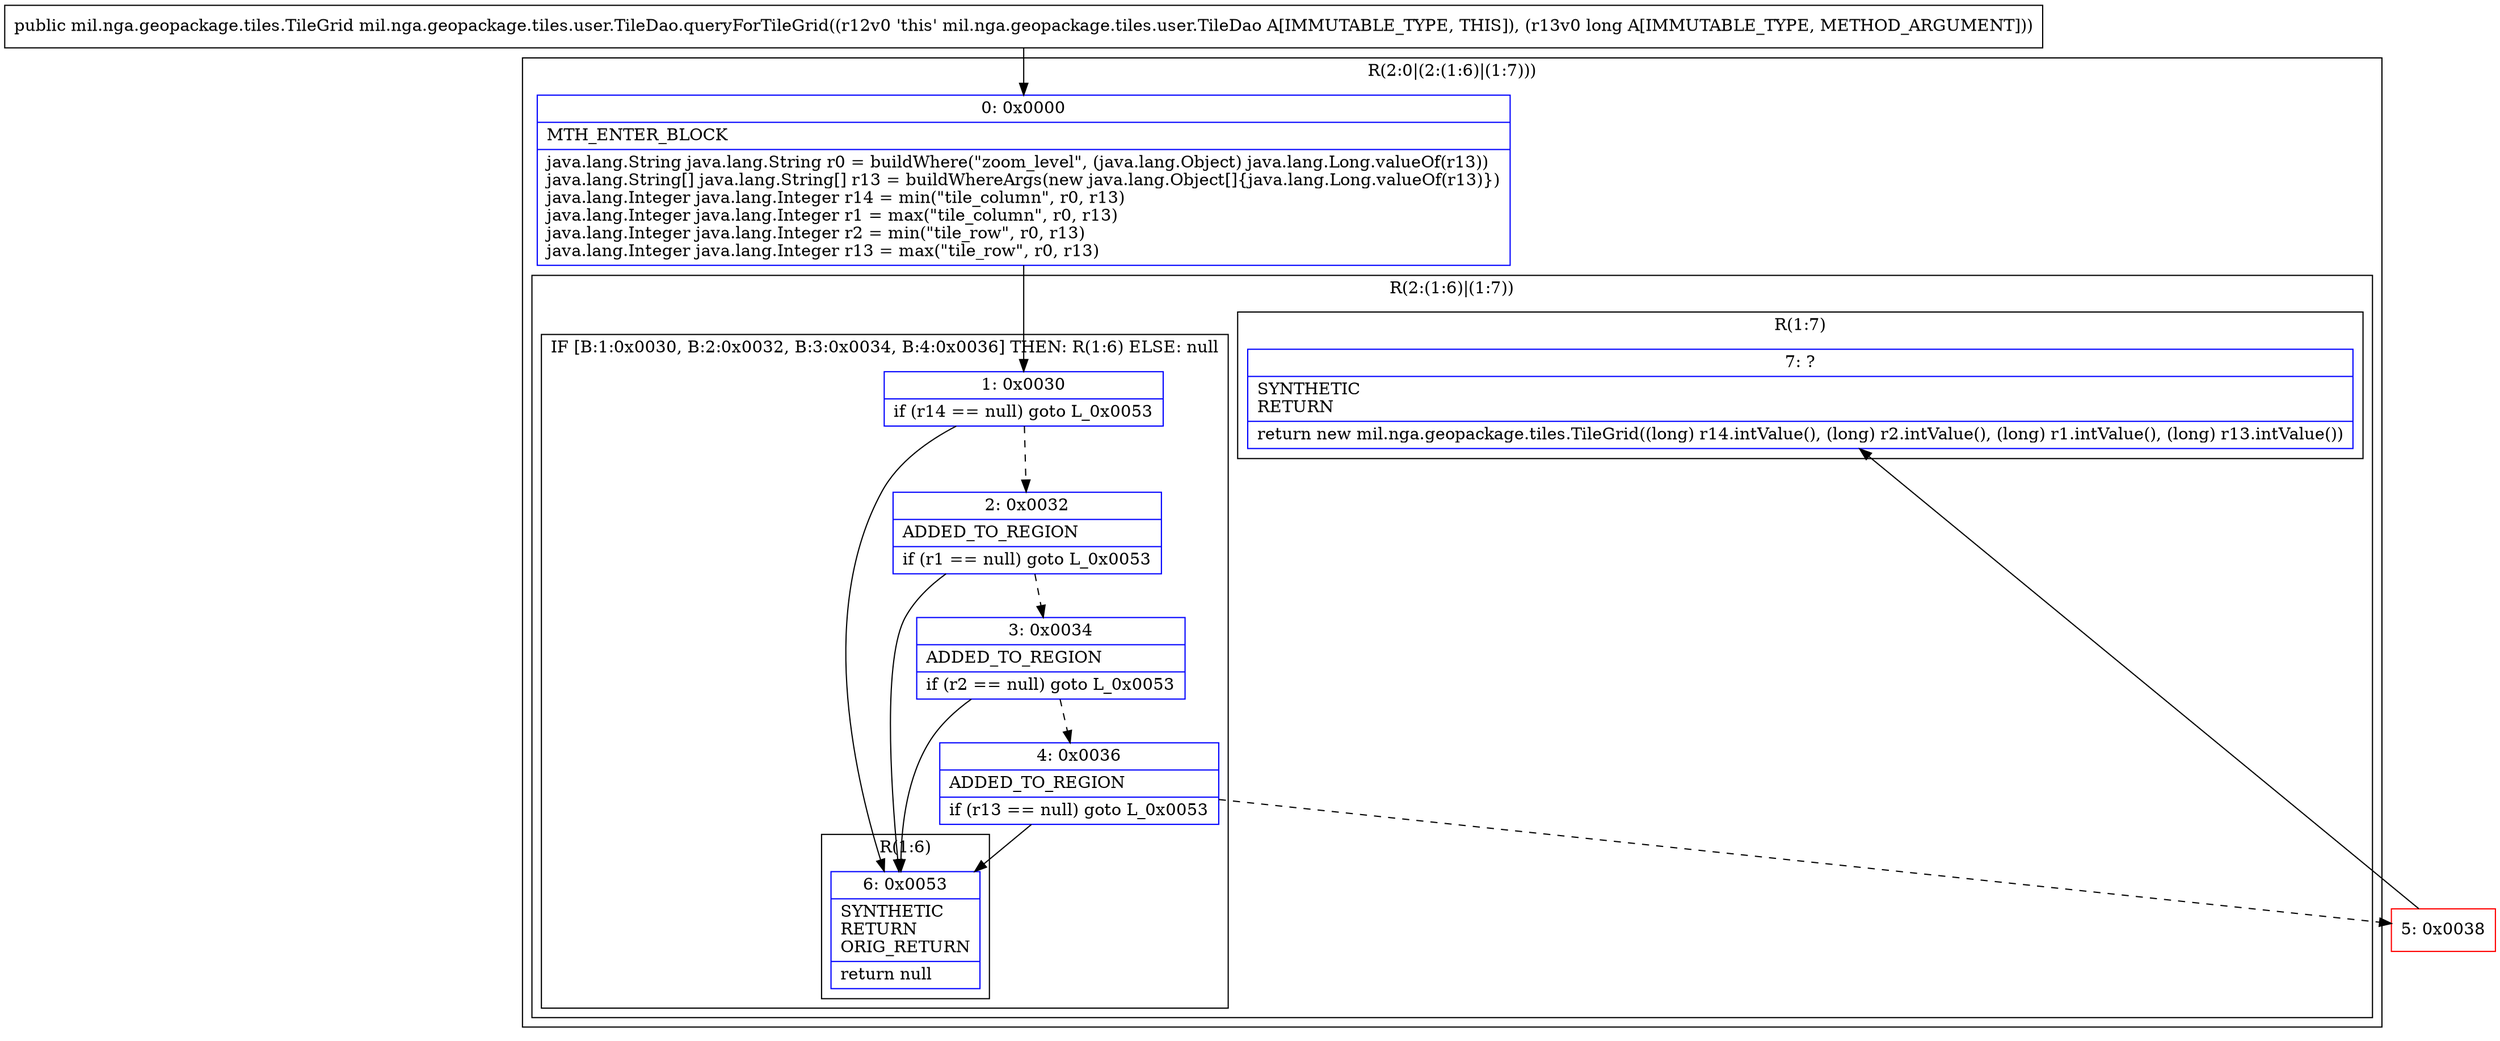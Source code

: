 digraph "CFG formil.nga.geopackage.tiles.user.TileDao.queryForTileGrid(J)Lmil\/nga\/geopackage\/tiles\/TileGrid;" {
subgraph cluster_Region_485747430 {
label = "R(2:0|(2:(1:6)|(1:7)))";
node [shape=record,color=blue];
Node_0 [shape=record,label="{0\:\ 0x0000|MTH_ENTER_BLOCK\l|java.lang.String java.lang.String r0 = buildWhere(\"zoom_level\", (java.lang.Object) java.lang.Long.valueOf(r13))\ljava.lang.String[] java.lang.String[] r13 = buildWhereArgs(new java.lang.Object[]\{java.lang.Long.valueOf(r13)\})\ljava.lang.Integer java.lang.Integer r14 = min(\"tile_column\", r0, r13)\ljava.lang.Integer java.lang.Integer r1 = max(\"tile_column\", r0, r13)\ljava.lang.Integer java.lang.Integer r2 = min(\"tile_row\", r0, r13)\ljava.lang.Integer java.lang.Integer r13 = max(\"tile_row\", r0, r13)\l}"];
subgraph cluster_Region_624313346 {
label = "R(2:(1:6)|(1:7))";
node [shape=record,color=blue];
subgraph cluster_IfRegion_681956758 {
label = "IF [B:1:0x0030, B:2:0x0032, B:3:0x0034, B:4:0x0036] THEN: R(1:6) ELSE: null";
node [shape=record,color=blue];
Node_1 [shape=record,label="{1\:\ 0x0030|if (r14 == null) goto L_0x0053\l}"];
Node_2 [shape=record,label="{2\:\ 0x0032|ADDED_TO_REGION\l|if (r1 == null) goto L_0x0053\l}"];
Node_3 [shape=record,label="{3\:\ 0x0034|ADDED_TO_REGION\l|if (r2 == null) goto L_0x0053\l}"];
Node_4 [shape=record,label="{4\:\ 0x0036|ADDED_TO_REGION\l|if (r13 == null) goto L_0x0053\l}"];
subgraph cluster_Region_312890889 {
label = "R(1:6)";
node [shape=record,color=blue];
Node_6 [shape=record,label="{6\:\ 0x0053|SYNTHETIC\lRETURN\lORIG_RETURN\l|return null\l}"];
}
}
subgraph cluster_Region_859720027 {
label = "R(1:7)";
node [shape=record,color=blue];
Node_7 [shape=record,label="{7\:\ ?|SYNTHETIC\lRETURN\l|return new mil.nga.geopackage.tiles.TileGrid((long) r14.intValue(), (long) r2.intValue(), (long) r1.intValue(), (long) r13.intValue())\l}"];
}
}
}
Node_5 [shape=record,color=red,label="{5\:\ 0x0038}"];
MethodNode[shape=record,label="{public mil.nga.geopackage.tiles.TileGrid mil.nga.geopackage.tiles.user.TileDao.queryForTileGrid((r12v0 'this' mil.nga.geopackage.tiles.user.TileDao A[IMMUTABLE_TYPE, THIS]), (r13v0 long A[IMMUTABLE_TYPE, METHOD_ARGUMENT])) }"];
MethodNode -> Node_0;
Node_0 -> Node_1;
Node_1 -> Node_2[style=dashed];
Node_1 -> Node_6;
Node_2 -> Node_3[style=dashed];
Node_2 -> Node_6;
Node_3 -> Node_4[style=dashed];
Node_3 -> Node_6;
Node_4 -> Node_5[style=dashed];
Node_4 -> Node_6;
Node_5 -> Node_7;
}

